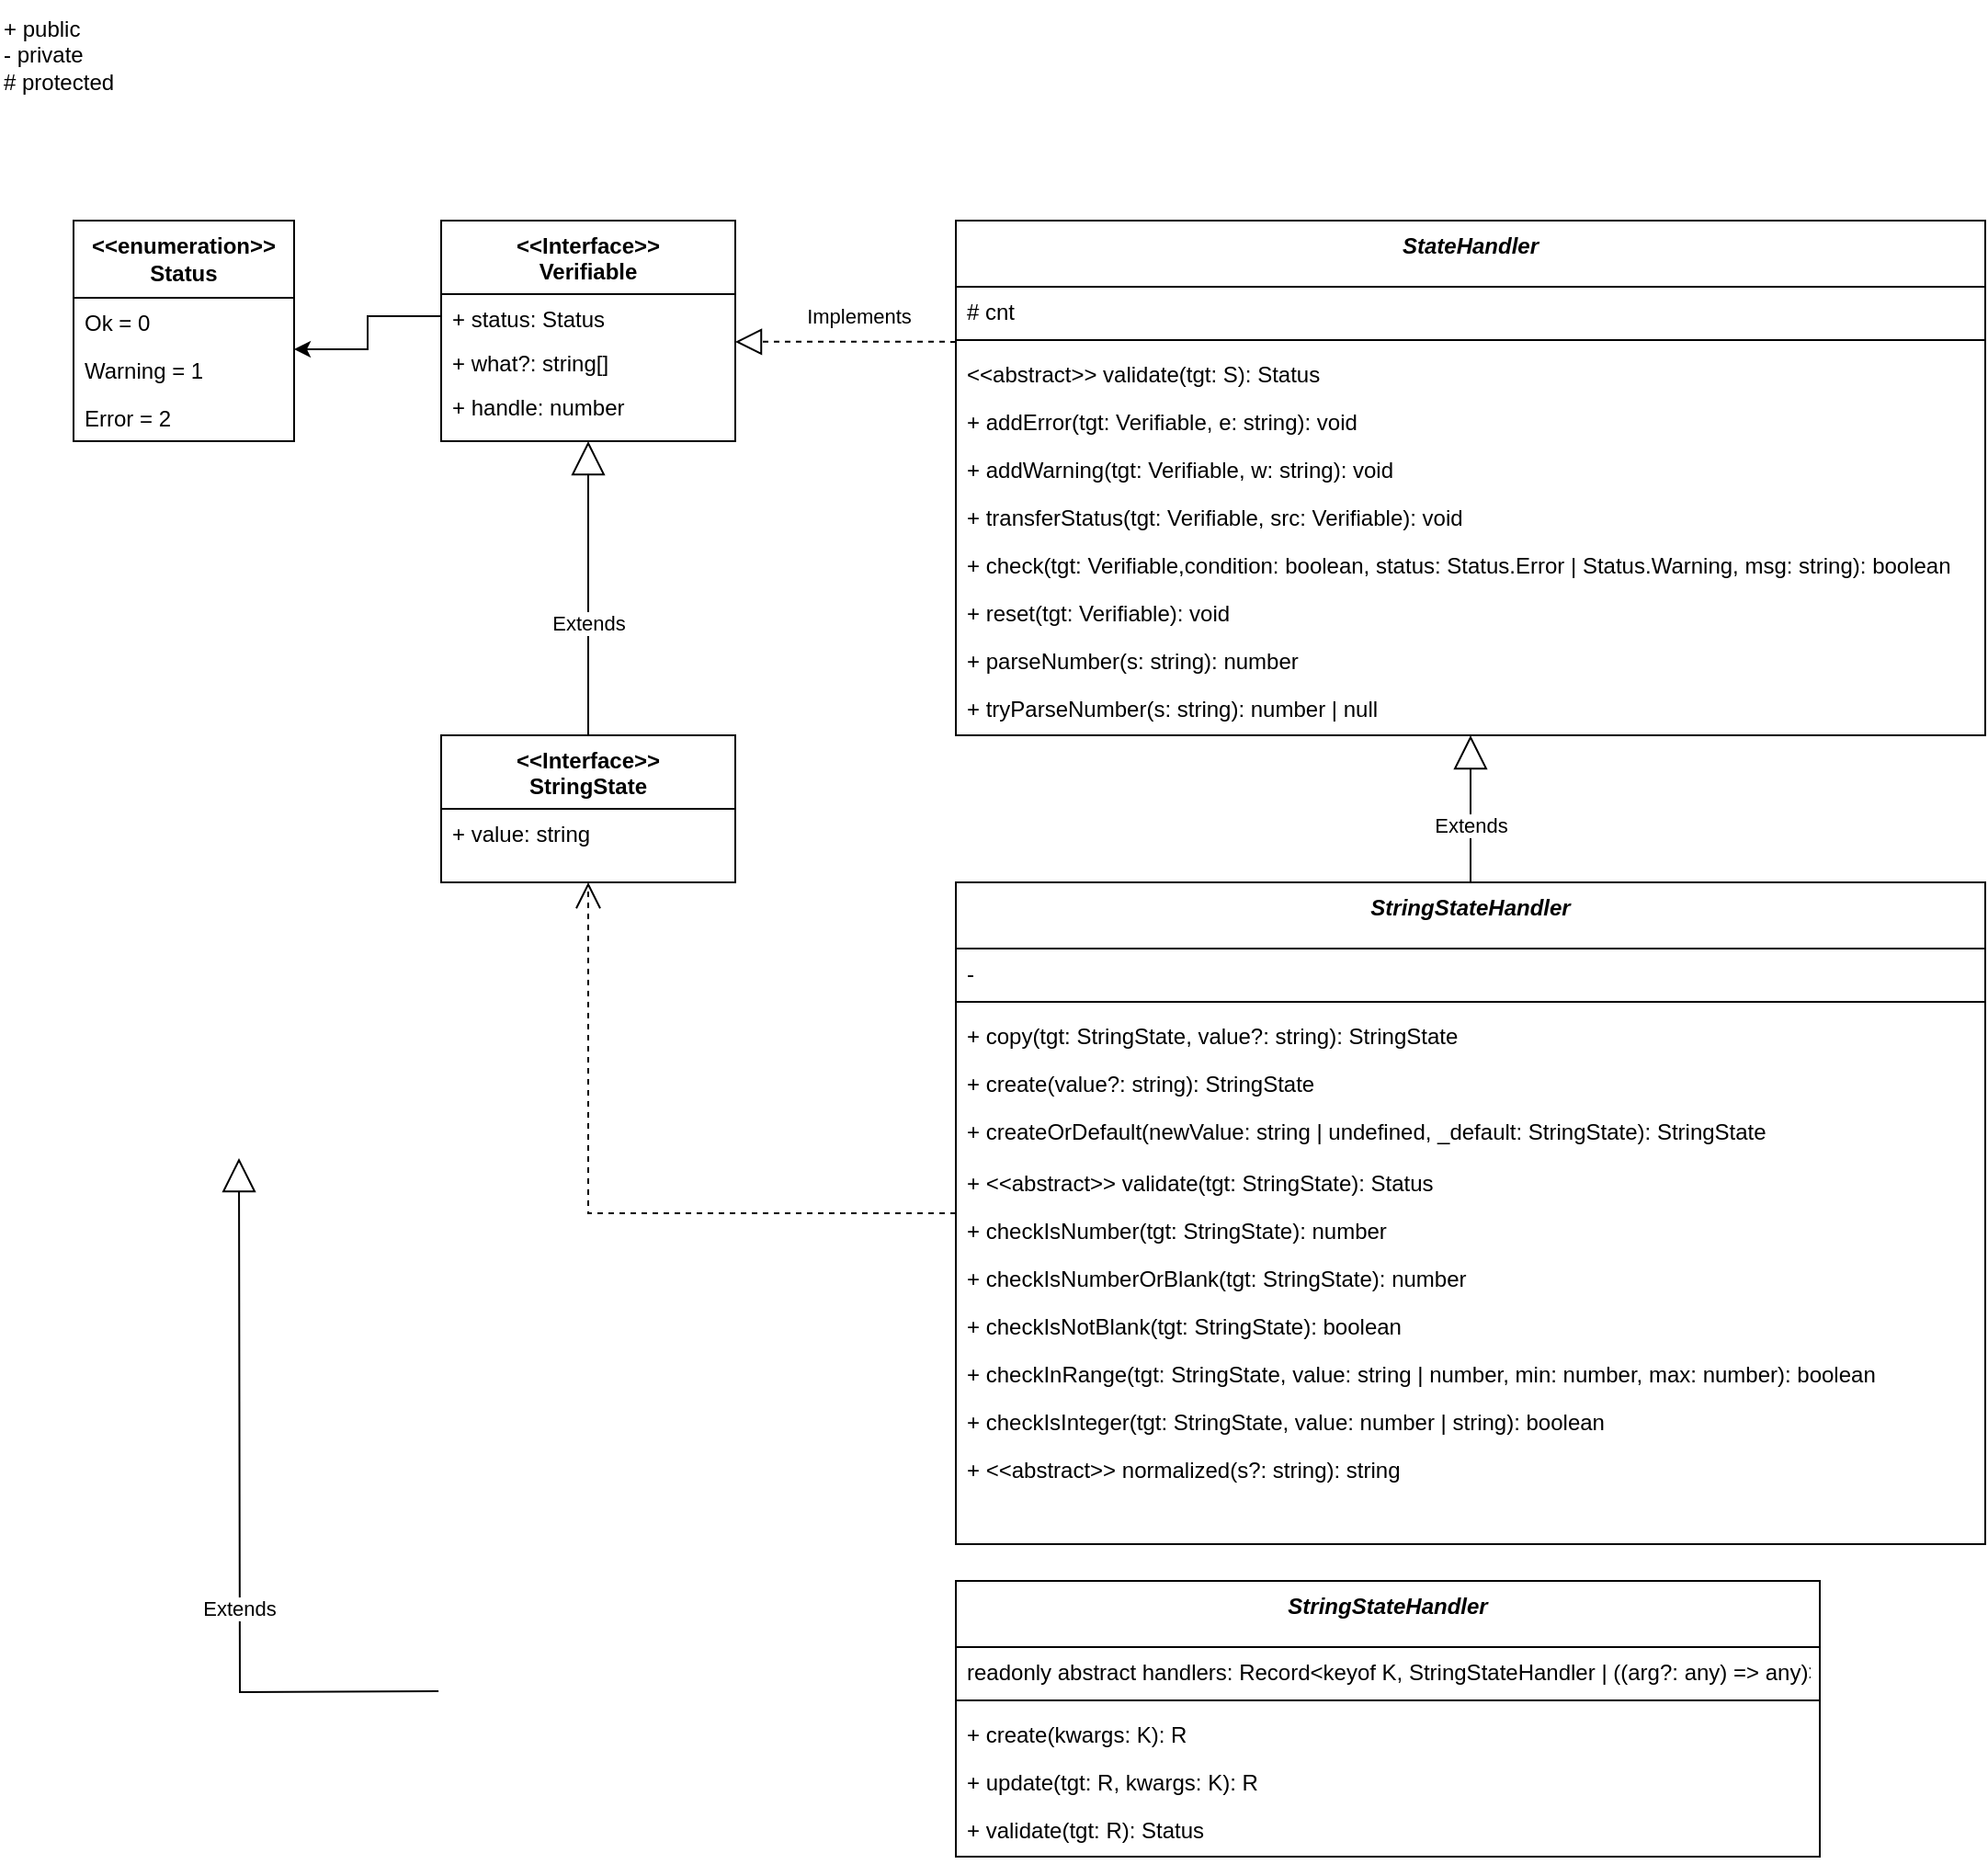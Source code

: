 <mxfile version="22.0.1" type="github">
  <diagram id="C5RBs43oDa-KdzZeNtuy" name="Page-1">
    <mxGraphModel dx="2049" dy="1079" grid="1" gridSize="10" guides="1" tooltips="1" connect="1" arrows="1" fold="1" page="1" pageScale="1" pageWidth="1654" pageHeight="1169" math="0" shadow="0">
      <root>
        <mxCell id="WIyWlLk6GJQsqaUBKTNV-0" />
        <mxCell id="WIyWlLk6GJQsqaUBKTNV-1" parent="WIyWlLk6GJQsqaUBKTNV-0" />
        <mxCell id="zkfFHV4jXpPFQw0GAbJ--0" value="StateHandler" style="swimlane;fontStyle=3;align=center;verticalAlign=top;childLayout=stackLayout;horizontal=1;startSize=36;horizontalStack=0;resizeParent=1;resizeLast=0;collapsible=1;marginBottom=0;rounded=0;shadow=0;strokeWidth=1;" parent="WIyWlLk6GJQsqaUBKTNV-1" vertex="1">
          <mxGeometry x="520" y="120" width="560" height="280" as="geometry">
            <mxRectangle x="-5" y="460" width="160" height="36" as="alternateBounds" />
          </mxGeometry>
        </mxCell>
        <mxCell id="zkfFHV4jXpPFQw0GAbJ--1" value="# cnt" style="text;align=left;verticalAlign=top;spacingLeft=4;spacingRight=4;overflow=hidden;rotatable=0;points=[[0,0.5],[1,0.5]];portConstraint=eastwest;" parent="zkfFHV4jXpPFQw0GAbJ--0" vertex="1">
          <mxGeometry y="36" width="560" height="24" as="geometry" />
        </mxCell>
        <mxCell id="zkfFHV4jXpPFQw0GAbJ--4" value="" style="line;html=1;strokeWidth=1;align=left;verticalAlign=middle;spacingTop=-1;spacingLeft=3;spacingRight=3;rotatable=0;labelPosition=right;points=[];portConstraint=eastwest;" parent="zkfFHV4jXpPFQw0GAbJ--0" vertex="1">
          <mxGeometry y="60" width="560" height="10" as="geometry" />
        </mxCell>
        <mxCell id="zkfFHV4jXpPFQw0GAbJ--5" value="&lt;&lt;abstract&gt;&gt; validate(tgt: S): Status" style="text;align=left;verticalAlign=top;spacingLeft=4;spacingRight=4;overflow=hidden;rotatable=0;points=[[0,0.5],[1,0.5]];portConstraint=eastwest;" parent="zkfFHV4jXpPFQw0GAbJ--0" vertex="1">
          <mxGeometry y="70" width="560" height="26" as="geometry" />
        </mxCell>
        <mxCell id="zqKWcog5aO0XvaUyvHrO-3" value="+ addError(tgt: Verifiable, e: string): void" style="text;align=left;verticalAlign=top;spacingLeft=4;spacingRight=4;overflow=hidden;rotatable=0;points=[[0,0.5],[1,0.5]];portConstraint=eastwest;" parent="zkfFHV4jXpPFQw0GAbJ--0" vertex="1">
          <mxGeometry y="96" width="560" height="26" as="geometry" />
        </mxCell>
        <mxCell id="zqKWcog5aO0XvaUyvHrO-4" value="+ addWarning(tgt: Verifiable, w: string): void" style="text;align=left;verticalAlign=top;spacingLeft=4;spacingRight=4;overflow=hidden;rotatable=0;points=[[0,0.5],[1,0.5]];portConstraint=eastwest;" parent="zkfFHV4jXpPFQw0GAbJ--0" vertex="1">
          <mxGeometry y="122" width="560" height="26" as="geometry" />
        </mxCell>
        <mxCell id="zqKWcog5aO0XvaUyvHrO-6" value="+ transferStatus(tgt: Verifiable, src: Verifiable): void" style="text;align=left;verticalAlign=top;spacingLeft=4;spacingRight=4;overflow=hidden;rotatable=0;points=[[0,0.5],[1,0.5]];portConstraint=eastwest;" parent="zkfFHV4jXpPFQw0GAbJ--0" vertex="1">
          <mxGeometry y="148" width="560" height="26" as="geometry" />
        </mxCell>
        <mxCell id="zqKWcog5aO0XvaUyvHrO-7" value="+ check(tgt: Verifiable,condition: boolean, status: Status.Error | Status.Warning, msg: string): boolean" style="text;align=left;verticalAlign=top;spacingLeft=4;spacingRight=4;overflow=hidden;rotatable=0;points=[[0,0.5],[1,0.5]];portConstraint=eastwest;" parent="zkfFHV4jXpPFQw0GAbJ--0" vertex="1">
          <mxGeometry y="174" width="560" height="26" as="geometry" />
        </mxCell>
        <mxCell id="zqKWcog5aO0XvaUyvHrO-8" value="+ reset(tgt: Verifiable): void" style="text;align=left;verticalAlign=top;spacingLeft=4;spacingRight=4;overflow=hidden;rotatable=0;points=[[0,0.5],[1,0.5]];portConstraint=eastwest;" parent="zkfFHV4jXpPFQw0GAbJ--0" vertex="1">
          <mxGeometry y="200" width="560" height="26" as="geometry" />
        </mxCell>
        <mxCell id="zqKWcog5aO0XvaUyvHrO-9" value="+ parseNumber(s: string): number" style="text;align=left;verticalAlign=top;spacingLeft=4;spacingRight=4;overflow=hidden;rotatable=0;points=[[0,0.5],[1,0.5]];portConstraint=eastwest;" parent="zkfFHV4jXpPFQw0GAbJ--0" vertex="1">
          <mxGeometry y="226" width="560" height="26" as="geometry" />
        </mxCell>
        <mxCell id="zqKWcog5aO0XvaUyvHrO-10" value="+ tryParseNumber(s: string): number | null" style="text;align=left;verticalAlign=top;spacingLeft=4;spacingRight=4;overflow=hidden;rotatable=0;points=[[0,0.5],[1,0.5]];portConstraint=eastwest;" parent="zkfFHV4jXpPFQw0GAbJ--0" vertex="1">
          <mxGeometry y="252" width="560" height="26" as="geometry" />
        </mxCell>
        <mxCell id="zqKWcog5aO0XvaUyvHrO-0" value="+ public&lt;br&gt;- private&lt;br&gt;# protected" style="text;html=1;align=left;verticalAlign=middle;resizable=0;points=[];autosize=1;strokeColor=none;fillColor=none;" parent="WIyWlLk6GJQsqaUBKTNV-1" vertex="1">
          <mxGeometry width="80" height="60" as="geometry" />
        </mxCell>
        <mxCell id="zqKWcog5aO0XvaUyvHrO-13" value="&lt;&lt;Interface&gt;&gt;&#xa;Verifiable" style="swimlane;fontStyle=1;align=center;verticalAlign=top;childLayout=stackLayout;horizontal=1;startSize=40;horizontalStack=0;resizeParent=1;resizeLast=0;collapsible=1;marginBottom=0;rounded=0;shadow=0;strokeWidth=1;" parent="WIyWlLk6GJQsqaUBKTNV-1" vertex="1">
          <mxGeometry x="240" y="120" width="160" height="120" as="geometry">
            <mxRectangle x="255" y="240" width="160" height="26" as="alternateBounds" />
          </mxGeometry>
        </mxCell>
        <mxCell id="zqKWcog5aO0XvaUyvHrO-24" value="+ status: Status" style="text;align=left;verticalAlign=top;spacingLeft=4;spacingRight=4;overflow=hidden;rotatable=0;points=[[0,0.5],[1,0.5]];portConstraint=eastwest;" parent="zqKWcog5aO0XvaUyvHrO-13" vertex="1">
          <mxGeometry y="40" width="160" height="24" as="geometry" />
        </mxCell>
        <mxCell id="zqKWcog5aO0XvaUyvHrO-25" value="+ what?: string[]" style="text;align=left;verticalAlign=top;spacingLeft=4;spacingRight=4;overflow=hidden;rotatable=0;points=[[0,0.5],[1,0.5]];portConstraint=eastwest;" parent="zqKWcog5aO0XvaUyvHrO-13" vertex="1">
          <mxGeometry y="64" width="160" height="24" as="geometry" />
        </mxCell>
        <mxCell id="zqKWcog5aO0XvaUyvHrO-14" value="+ handle: number" style="text;align=left;verticalAlign=top;spacingLeft=4;spacingRight=4;overflow=hidden;rotatable=0;points=[[0,0.5],[1,0.5]];portConstraint=eastwest;" parent="zqKWcog5aO0XvaUyvHrO-13" vertex="1">
          <mxGeometry y="88" width="160" height="24" as="geometry" />
        </mxCell>
        <mxCell id="zqKWcog5aO0XvaUyvHrO-29" value="&lt;b&gt;&amp;lt;&amp;lt;enumeration&amp;gt;&amp;gt;&lt;br&gt;Status&lt;/b&gt;" style="swimlane;fontStyle=0;childLayout=stackLayout;horizontal=1;startSize=42;fillColor=none;horizontalStack=0;resizeParent=1;resizeParentMax=0;resizeLast=0;collapsible=1;marginBottom=0;whiteSpace=wrap;html=1;" parent="WIyWlLk6GJQsqaUBKTNV-1" vertex="1">
          <mxGeometry x="40" y="120" width="120" height="120" as="geometry">
            <mxRectangle x="220" y="208" width="140" height="42" as="alternateBounds" />
          </mxGeometry>
        </mxCell>
        <mxCell id="zqKWcog5aO0XvaUyvHrO-30" value="Ok = 0" style="text;strokeColor=none;fillColor=none;align=left;verticalAlign=top;spacingLeft=4;spacingRight=4;overflow=hidden;rotatable=0;points=[[0,0.5],[1,0.5]];portConstraint=eastwest;whiteSpace=wrap;html=1;" parent="zqKWcog5aO0XvaUyvHrO-29" vertex="1">
          <mxGeometry y="42" width="120" height="26" as="geometry" />
        </mxCell>
        <mxCell id="zqKWcog5aO0XvaUyvHrO-31" value="Warning = 1" style="text;strokeColor=none;fillColor=none;align=left;verticalAlign=top;spacingLeft=4;spacingRight=4;overflow=hidden;rotatable=0;points=[[0,0.5],[1,0.5]];portConstraint=eastwest;whiteSpace=wrap;html=1;" parent="zqKWcog5aO0XvaUyvHrO-29" vertex="1">
          <mxGeometry y="68" width="120" height="26" as="geometry" />
        </mxCell>
        <mxCell id="zqKWcog5aO0XvaUyvHrO-32" value="Error = 2" style="text;strokeColor=none;fillColor=none;align=left;verticalAlign=top;spacingLeft=4;spacingRight=4;overflow=hidden;rotatable=0;points=[[0,0.5],[1,0.5]];portConstraint=eastwest;whiteSpace=wrap;html=1;" parent="zqKWcog5aO0XvaUyvHrO-29" vertex="1">
          <mxGeometry y="94" width="120" height="26" as="geometry" />
        </mxCell>
        <mxCell id="zpq8vRSItgAAJAuEnpTP-1" value="StringStateHandler" style="swimlane;fontStyle=3;align=center;verticalAlign=top;childLayout=stackLayout;horizontal=1;startSize=36;horizontalStack=0;resizeParent=1;resizeLast=0;collapsible=1;marginBottom=0;rounded=0;shadow=0;strokeWidth=1;" parent="WIyWlLk6GJQsqaUBKTNV-1" vertex="1">
          <mxGeometry x="520" y="480" width="560" height="360" as="geometry">
            <mxRectangle x="-5" y="460" width="160" height="36" as="alternateBounds" />
          </mxGeometry>
        </mxCell>
        <mxCell id="zpq8vRSItgAAJAuEnpTP-2" value="-" style="text;align=left;verticalAlign=top;spacingLeft=4;spacingRight=4;overflow=hidden;rotatable=0;points=[[0,0.5],[1,0.5]];portConstraint=eastwest;" parent="zpq8vRSItgAAJAuEnpTP-1" vertex="1">
          <mxGeometry y="36" width="560" height="24" as="geometry" />
        </mxCell>
        <mxCell id="zpq8vRSItgAAJAuEnpTP-3" value="" style="line;html=1;strokeWidth=1;align=left;verticalAlign=middle;spacingTop=-1;spacingLeft=3;spacingRight=3;rotatable=0;labelPosition=right;points=[];portConstraint=eastwest;" parent="zpq8vRSItgAAJAuEnpTP-1" vertex="1">
          <mxGeometry y="60" width="560" height="10" as="geometry" />
        </mxCell>
        <mxCell id="zpq8vRSItgAAJAuEnpTP-4" value="+ copy(tgt: StringState, value?: string): StringState" style="text;align=left;verticalAlign=top;spacingLeft=4;spacingRight=4;overflow=hidden;rotatable=0;points=[[0,0.5],[1,0.5]];portConstraint=eastwest;" parent="zpq8vRSItgAAJAuEnpTP-1" vertex="1">
          <mxGeometry y="70" width="560" height="26" as="geometry" />
        </mxCell>
        <mxCell id="zpq8vRSItgAAJAuEnpTP-40" value="+ create(value?: string): StringState" style="text;align=left;verticalAlign=top;spacingLeft=4;spacingRight=4;overflow=hidden;rotatable=0;points=[[0,0.5],[1,0.5]];portConstraint=eastwest;" parent="zpq8vRSItgAAJAuEnpTP-1" vertex="1">
          <mxGeometry y="96" width="560" height="26" as="geometry" />
        </mxCell>
        <mxCell id="zpq8vRSItgAAJAuEnpTP-41" value="+ createOrDefault(newValue: string | undefined, _default: StringState): StringState" style="text;align=left;verticalAlign=top;spacingLeft=4;spacingRight=4;overflow=hidden;rotatable=0;points=[[0,0.5],[1,0.5]];portConstraint=eastwest;" parent="zpq8vRSItgAAJAuEnpTP-1" vertex="1">
          <mxGeometry y="122" width="560" height="28" as="geometry" />
        </mxCell>
        <mxCell id="zpq8vRSItgAAJAuEnpTP-42" value="+ &lt;&lt;abstract&gt;&gt; validate(tgt: StringState): Status" style="text;align=left;verticalAlign=top;spacingLeft=4;spacingRight=4;overflow=hidden;rotatable=0;points=[[0,0.5],[1,0.5]];portConstraint=eastwest;" parent="zpq8vRSItgAAJAuEnpTP-1" vertex="1">
          <mxGeometry y="150" width="560" height="26" as="geometry" />
        </mxCell>
        <mxCell id="zpq8vRSItgAAJAuEnpTP-43" value="+ checkIsNumber(tgt: StringState): number" style="text;align=left;verticalAlign=top;spacingLeft=4;spacingRight=4;overflow=hidden;rotatable=0;points=[[0,0.5],[1,0.5]];portConstraint=eastwest;" parent="zpq8vRSItgAAJAuEnpTP-1" vertex="1">
          <mxGeometry y="176" width="560" height="26" as="geometry" />
        </mxCell>
        <mxCell id="zpq8vRSItgAAJAuEnpTP-44" value="+ checkIsNumberOrBlank(tgt: StringState): number" style="text;align=left;verticalAlign=top;spacingLeft=4;spacingRight=4;overflow=hidden;rotatable=0;points=[[0,0.5],[1,0.5]];portConstraint=eastwest;" parent="zpq8vRSItgAAJAuEnpTP-1" vertex="1">
          <mxGeometry y="202" width="560" height="26" as="geometry" />
        </mxCell>
        <mxCell id="zpq8vRSItgAAJAuEnpTP-45" value="+ checkIsNotBlank(tgt: StringState): boolean" style="text;align=left;verticalAlign=top;spacingLeft=4;spacingRight=4;overflow=hidden;rotatable=0;points=[[0,0.5],[1,0.5]];portConstraint=eastwest;" parent="zpq8vRSItgAAJAuEnpTP-1" vertex="1">
          <mxGeometry y="228" width="560" height="26" as="geometry" />
        </mxCell>
        <mxCell id="zpq8vRSItgAAJAuEnpTP-46" value="+ checkInRange(tgt: StringState, value: string | number, min: number, max: number): boolean" style="text;align=left;verticalAlign=top;spacingLeft=4;spacingRight=4;overflow=hidden;rotatable=0;points=[[0,0.5],[1,0.5]];portConstraint=eastwest;" parent="zpq8vRSItgAAJAuEnpTP-1" vertex="1">
          <mxGeometry y="254" width="560" height="26" as="geometry" />
        </mxCell>
        <mxCell id="zpq8vRSItgAAJAuEnpTP-47" value="+ checkIsInteger(tgt: StringState, value: number | string): boolean" style="text;align=left;verticalAlign=top;spacingLeft=4;spacingRight=4;overflow=hidden;rotatable=0;points=[[0,0.5],[1,0.5]];portConstraint=eastwest;" parent="zpq8vRSItgAAJAuEnpTP-1" vertex="1">
          <mxGeometry y="280" width="560" height="26" as="geometry" />
        </mxCell>
        <mxCell id="zpq8vRSItgAAJAuEnpTP-13" value="+ &lt;&lt;abstract&gt;&gt; normalized(s?: string): string" style="text;align=left;verticalAlign=top;spacingLeft=4;spacingRight=4;overflow=hidden;rotatable=0;points=[[0,0.5],[1,0.5]];portConstraint=eastwest;" parent="zpq8vRSItgAAJAuEnpTP-1" vertex="1">
          <mxGeometry y="306" width="560" height="26" as="geometry" />
        </mxCell>
        <mxCell id="zpq8vRSItgAAJAuEnpTP-22" value="&lt;&lt;Interface&gt;&gt;&#xa;StringState" style="swimlane;fontStyle=1;align=center;verticalAlign=top;childLayout=stackLayout;horizontal=1;startSize=40;horizontalStack=0;resizeParent=1;resizeLast=0;collapsible=1;marginBottom=0;rounded=0;shadow=0;strokeWidth=1;" parent="WIyWlLk6GJQsqaUBKTNV-1" vertex="1">
          <mxGeometry x="240" y="400" width="160" height="80" as="geometry">
            <mxRectangle x="720" y="863" width="160" height="40" as="alternateBounds" />
          </mxGeometry>
        </mxCell>
        <mxCell id="zpq8vRSItgAAJAuEnpTP-23" value="+ value: string" style="text;align=left;verticalAlign=top;spacingLeft=4;spacingRight=4;overflow=hidden;rotatable=0;points=[[0,0.5],[1,0.5]];portConstraint=eastwest;" parent="zpq8vRSItgAAJAuEnpTP-22" vertex="1">
          <mxGeometry y="40" width="160" height="24" as="geometry" />
        </mxCell>
        <mxCell id="mDlujh2QaSkVrH4Tr2XT-2" value="" style="endArrow=block;dashed=1;endFill=0;endSize=12;html=1;rounded=0;edgeStyle=orthogonalEdgeStyle;" parent="WIyWlLk6GJQsqaUBKTNV-1" edge="1">
          <mxGeometry width="160" relative="1" as="geometry">
            <mxPoint x="520" y="185.94" as="sourcePoint" />
            <mxPoint x="400" y="185.94" as="targetPoint" />
            <Array as="points">
              <mxPoint x="460" y="185.94" />
              <mxPoint x="460" y="185.94" />
            </Array>
          </mxGeometry>
        </mxCell>
        <mxCell id="mDlujh2QaSkVrH4Tr2XT-4" value="Implements" style="edgeLabel;html=1;align=center;verticalAlign=middle;resizable=0;points=[];" parent="mDlujh2QaSkVrH4Tr2XT-2" vertex="1" connectable="0">
          <mxGeometry x="-0.112" y="1" relative="1" as="geometry">
            <mxPoint y="-15" as="offset" />
          </mxGeometry>
        </mxCell>
        <mxCell id="mDlujh2QaSkVrH4Tr2XT-3" value="Extends" style="endArrow=block;endSize=16;endFill=0;html=1;rounded=0;exitX=0.5;exitY=0;exitDx=0;exitDy=0;entryX=0.5;entryY=1;entryDx=0;entryDy=0;" parent="WIyWlLk6GJQsqaUBKTNV-1" source="zpq8vRSItgAAJAuEnpTP-1" target="zkfFHV4jXpPFQw0GAbJ--0" edge="1">
          <mxGeometry x="-0.231" width="160" relative="1" as="geometry">
            <mxPoint x="800" y="450" as="sourcePoint" />
            <mxPoint x="810" y="410" as="targetPoint" />
            <mxPoint as="offset" />
          </mxGeometry>
        </mxCell>
        <mxCell id="mDlujh2QaSkVrH4Tr2XT-6" value="" style="endArrow=open;endSize=12;dashed=1;html=1;rounded=0;edgeStyle=orthogonalEdgeStyle;" parent="WIyWlLk6GJQsqaUBKTNV-1" source="zpq8vRSItgAAJAuEnpTP-1" target="zpq8vRSItgAAJAuEnpTP-22" edge="1">
          <mxGeometry width="160" relative="1" as="geometry">
            <mxPoint x="860" y="540" as="sourcePoint" />
            <mxPoint x="1100" y="580" as="targetPoint" />
            <Array as="points">
              <mxPoint x="320" y="660" />
            </Array>
          </mxGeometry>
        </mxCell>
        <mxCell id="mDlujh2QaSkVrH4Tr2XT-8" value="Extends" style="endArrow=block;endSize=16;endFill=0;html=1;rounded=0;edgeStyle=orthogonalEdgeStyle;exitX=0.5;exitY=0;exitDx=0;exitDy=0;entryX=0.5;entryY=1;entryDx=0;entryDy=0;" parent="WIyWlLk6GJQsqaUBKTNV-1" source="zpq8vRSItgAAJAuEnpTP-22" target="zqKWcog5aO0XvaUyvHrO-13" edge="1">
          <mxGeometry x="-0.231" width="160" relative="1" as="geometry">
            <mxPoint x="240" y="300" as="sourcePoint" />
            <mxPoint x="160" y="130" as="targetPoint" />
            <mxPoint as="offset" />
          </mxGeometry>
        </mxCell>
        <mxCell id="zqKWcog5aO0XvaUyvHrO-28" style="edgeStyle=orthogonalEdgeStyle;rounded=0;orthogonalLoop=1;jettySize=auto;html=1;" parent="WIyWlLk6GJQsqaUBKTNV-1" source="zqKWcog5aO0XvaUyvHrO-24" target="zqKWcog5aO0XvaUyvHrO-29" edge="1">
          <mxGeometry relative="1" as="geometry">
            <mxPoint x="130" y="10" as="targetPoint" />
            <Array as="points">
              <mxPoint x="200" y="172" />
              <mxPoint x="200" y="190" />
            </Array>
          </mxGeometry>
        </mxCell>
        <mxCell id="RHHcvnVVeXEGe-ZPyuKG-0" value="StringStateHandler" style="swimlane;fontStyle=3;align=center;verticalAlign=top;childLayout=stackLayout;horizontal=1;startSize=36;horizontalStack=0;resizeParent=1;resizeLast=0;collapsible=1;marginBottom=0;rounded=0;shadow=0;strokeWidth=1;" vertex="1" parent="WIyWlLk6GJQsqaUBKTNV-1">
          <mxGeometry x="520" y="860" width="470" height="150" as="geometry">
            <mxRectangle x="-5" y="460" width="160" height="36" as="alternateBounds" />
          </mxGeometry>
        </mxCell>
        <mxCell id="RHHcvnVVeXEGe-ZPyuKG-1" value="readonly abstract handlers: Record&lt;keyof K, StringStateHandler | ((arg?: any) =&gt; any)&gt;" style="text;align=left;verticalAlign=top;spacingLeft=4;spacingRight=4;overflow=hidden;rotatable=0;points=[[0,0.5],[1,0.5]];portConstraint=eastwest;" vertex="1" parent="RHHcvnVVeXEGe-ZPyuKG-0">
          <mxGeometry y="36" width="470" height="24" as="geometry" />
        </mxCell>
        <mxCell id="RHHcvnVVeXEGe-ZPyuKG-2" value="" style="line;html=1;strokeWidth=1;align=left;verticalAlign=middle;spacingTop=-1;spacingLeft=3;spacingRight=3;rotatable=0;labelPosition=right;points=[];portConstraint=eastwest;" vertex="1" parent="RHHcvnVVeXEGe-ZPyuKG-0">
          <mxGeometry y="60" width="470" height="10" as="geometry" />
        </mxCell>
        <mxCell id="RHHcvnVVeXEGe-ZPyuKG-3" value="+ create(kwargs: K): R" style="text;align=left;verticalAlign=top;spacingLeft=4;spacingRight=4;overflow=hidden;rotatable=0;points=[[0,0.5],[1,0.5]];portConstraint=eastwest;" vertex="1" parent="RHHcvnVVeXEGe-ZPyuKG-0">
          <mxGeometry y="70" width="470" height="26" as="geometry" />
        </mxCell>
        <mxCell id="RHHcvnVVeXEGe-ZPyuKG-4" value="+ update(tgt: R, kwargs: K): R" style="text;align=left;verticalAlign=top;spacingLeft=4;spacingRight=4;overflow=hidden;rotatable=0;points=[[0,0.5],[1,0.5]];portConstraint=eastwest;" vertex="1" parent="RHHcvnVVeXEGe-ZPyuKG-0">
          <mxGeometry y="96" width="470" height="26" as="geometry" />
        </mxCell>
        <mxCell id="RHHcvnVVeXEGe-ZPyuKG-5" value="+ validate(tgt: R): Status" style="text;align=left;verticalAlign=top;spacingLeft=4;spacingRight=4;overflow=hidden;rotatable=0;points=[[0,0.5],[1,0.5]];portConstraint=eastwest;" vertex="1" parent="RHHcvnVVeXEGe-ZPyuKG-0">
          <mxGeometry y="122" width="470" height="28" as="geometry" />
        </mxCell>
        <mxCell id="RHHcvnVVeXEGe-ZPyuKG-13" value="Extends" style="endArrow=block;endSize=16;endFill=0;html=1;rounded=0;edgeStyle=orthogonalEdgeStyle;exitX=0.5;exitY=0;exitDx=0;exitDy=0;" edge="1" parent="WIyWlLk6GJQsqaUBKTNV-1">
          <mxGeometry x="-0.231" width="160" relative="1" as="geometry">
            <mxPoint x="238.57" y="920" as="sourcePoint" />
            <mxPoint x="130" y="630" as="targetPoint" />
            <mxPoint as="offset" />
          </mxGeometry>
        </mxCell>
      </root>
    </mxGraphModel>
  </diagram>
</mxfile>

